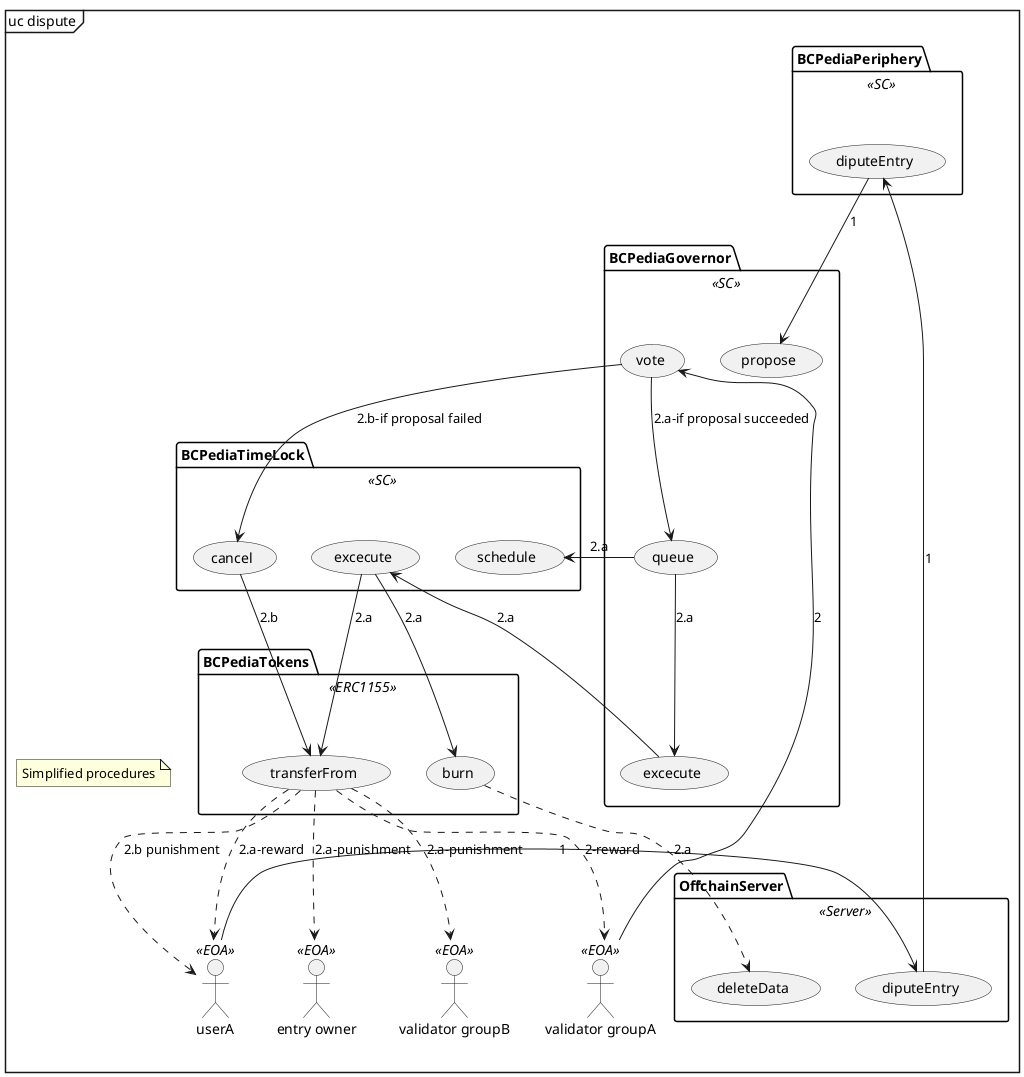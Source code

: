@startuml usecase3
mainframe uc dispute

:userA: as ua <<EOA>>
:entry owner: as eo <<EOA>>
:validator groupA: as va <<EOA>>
:validator groupB: as vb <<EOA>>


package OffchainServer <<Server>> {
    usecase diputeEntry as sdp
    usecase deleteData as dd
}

package BCPediaPeriphery <<SC>> {
    usecase diputeEntry as dp
}

package BCPediaGovernor <<SC>> {
    usecase propose as pp
    usecase excecute as ex
    usecase queue as qu
    usecase vote as vt
}

package BCPediaTimeLock <<SC>> {
    usecase schedule as sd
    usecase excecute as tex
    usecase cancel as cl
}

package BCPediaTokens <<ERC1155>> {
    usecase transferFrom as tf
    usecase burn as bu
}

note "Simplified procedures" as n1
BCPediaTokens -[hidden]l- n1

ua --> sdp :1

sdp --> dp :1
dp --> pp :1

va --> vt :2

vt --> qu :2.a-if proposal succeeded
qu --> sd :2.a
qu --> ex :2.a
ex --> tex :2.a

tex --> tf :2.a
tex -->bu :2.a

bu ..> dd :2.a
tf ..> eo :2.a-punishment
tf ..> vb :2.a-punishment
tf ..> ua :2.a-reward
tf ..> va :2-reward


vt --> cl :2.b-if proposal failed
cl --> tf :2.b
tf ..> ua :2.b punishment


@enduml